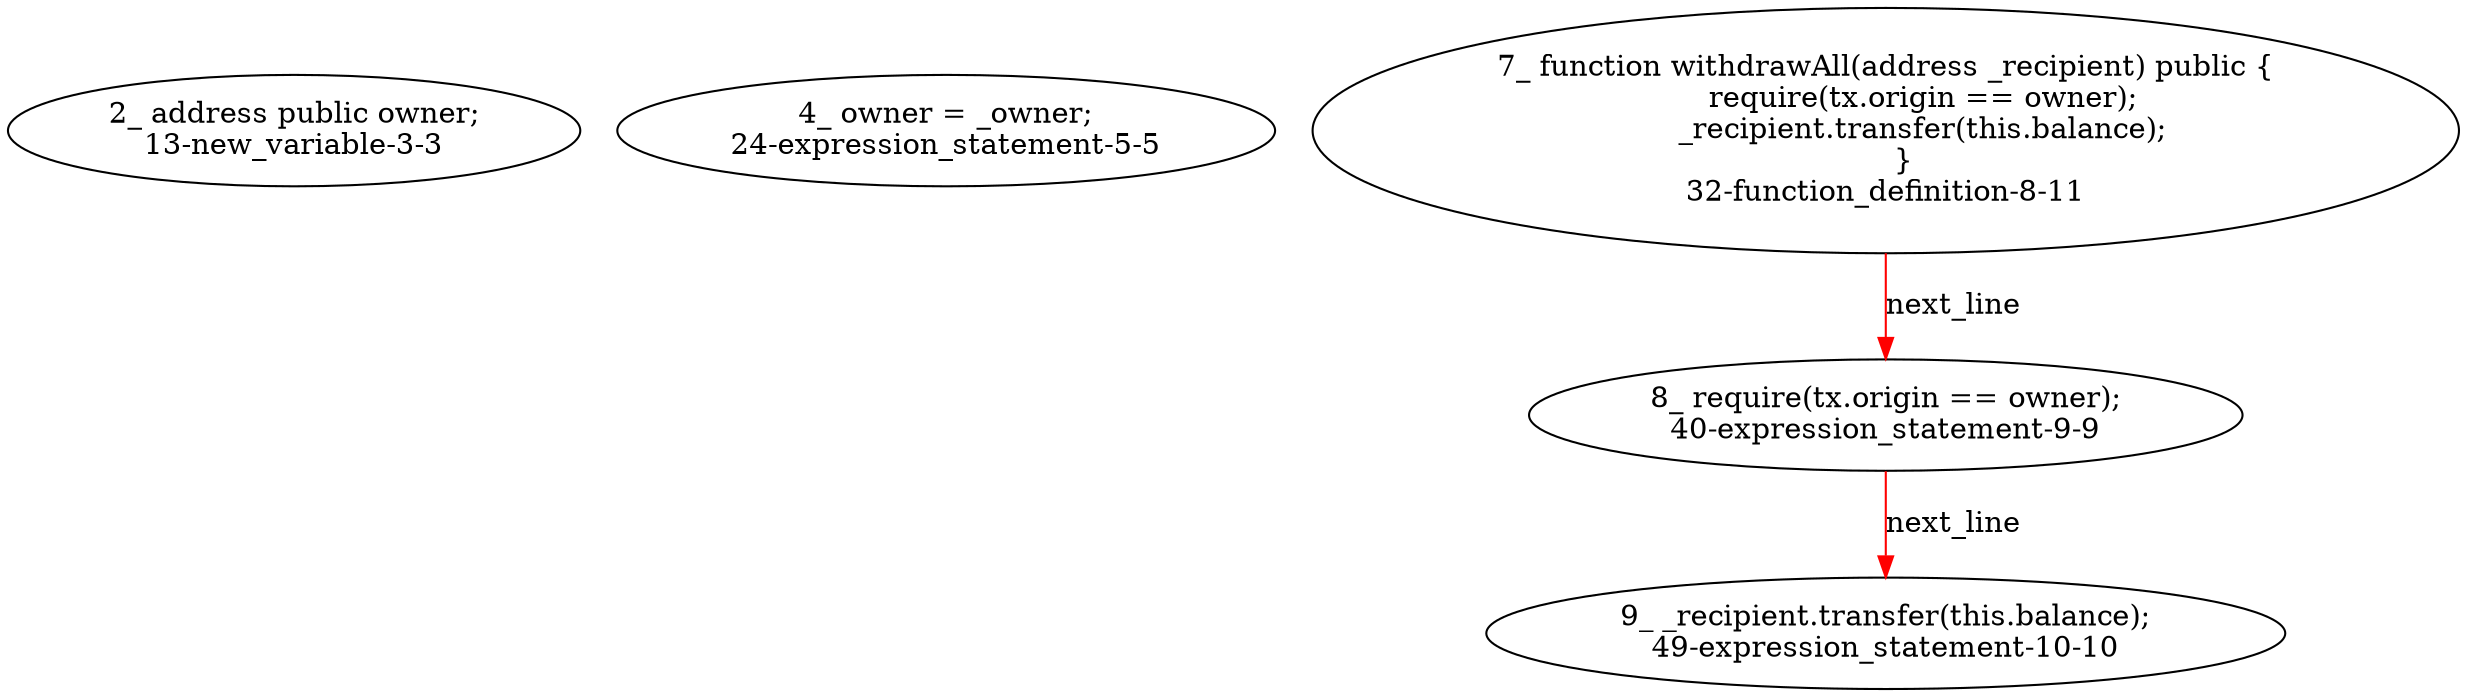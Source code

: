 digraph  {
13 [code="address public owner;", label="2_ address public owner;\n13-new_variable-3-3", method="", type_label=new_variable];
24 [code="owner = _owner;", label="4_ owner = _owner;\n24-expression_statement-5-5", method="", type_label=expression_statement];
32 [code="function withdrawAll(address _recipient) public {\n        require(tx.origin == owner);\n        _recipient.transfer(this.balance);\n    }", label="7_ function withdrawAll(address _recipient) public {\n        require(tx.origin == owner);\n        _recipient.transfer(this.balance);\n    }\n32-function_definition-8-11", method="withdrawAll(address _recipient)", type_label=function_definition];
40 [code="require(tx.origin == owner);", label="8_ require(tx.origin == owner);\n40-expression_statement-9-9", method="withdrawAll(address _recipient)", type_label=expression_statement];
49 [code="_recipient.transfer(this.balance);", label="9_ _recipient.transfer(this.balance);\n49-expression_statement-10-10", method="withdrawAll(address _recipient)", type_label=expression_statement];
32 -> 40  [color=red, controlflow_type=next_line, edge_type=CFG_edge, key=0, label=next_line];
40 -> 49  [color=red, controlflow_type=next_line, edge_type=CFG_edge, key=0, label=next_line];
}
